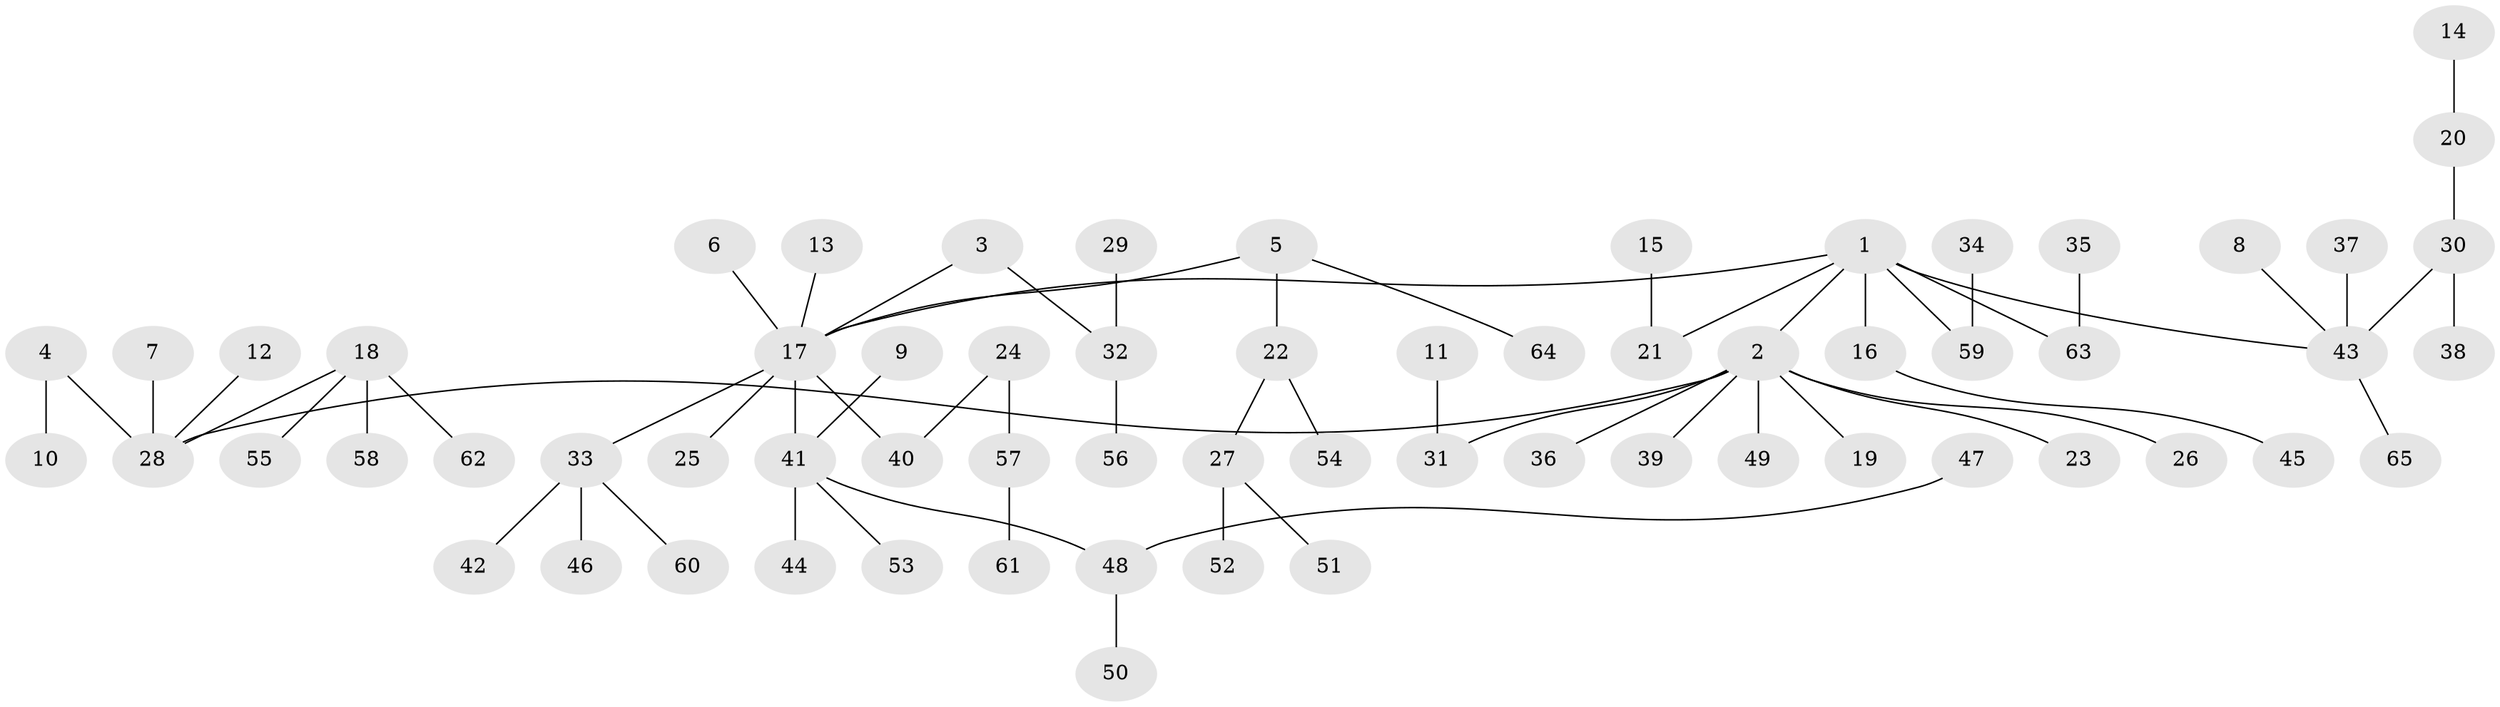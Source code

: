 // original degree distribution, {7: 0.015503875968992248, 4: 0.06976744186046512, 5: 0.015503875968992248, 6: 0.007751937984496124, 3: 0.11627906976744186, 2: 0.27906976744186046, 10: 0.007751937984496124, 1: 0.4883720930232558}
// Generated by graph-tools (version 1.1) at 2025/50/03/09/25 03:50:15]
// undirected, 65 vertices, 64 edges
graph export_dot {
graph [start="1"]
  node [color=gray90,style=filled];
  1;
  2;
  3;
  4;
  5;
  6;
  7;
  8;
  9;
  10;
  11;
  12;
  13;
  14;
  15;
  16;
  17;
  18;
  19;
  20;
  21;
  22;
  23;
  24;
  25;
  26;
  27;
  28;
  29;
  30;
  31;
  32;
  33;
  34;
  35;
  36;
  37;
  38;
  39;
  40;
  41;
  42;
  43;
  44;
  45;
  46;
  47;
  48;
  49;
  50;
  51;
  52;
  53;
  54;
  55;
  56;
  57;
  58;
  59;
  60;
  61;
  62;
  63;
  64;
  65;
  1 -- 2 [weight=1.0];
  1 -- 16 [weight=1.0];
  1 -- 17 [weight=1.0];
  1 -- 21 [weight=1.0];
  1 -- 43 [weight=1.0];
  1 -- 59 [weight=1.0];
  1 -- 63 [weight=1.0];
  2 -- 19 [weight=1.0];
  2 -- 23 [weight=1.0];
  2 -- 26 [weight=1.0];
  2 -- 28 [weight=1.0];
  2 -- 31 [weight=1.0];
  2 -- 36 [weight=1.0];
  2 -- 39 [weight=1.0];
  2 -- 49 [weight=1.0];
  3 -- 17 [weight=1.0];
  3 -- 32 [weight=1.0];
  4 -- 10 [weight=1.0];
  4 -- 28 [weight=1.0];
  5 -- 17 [weight=1.0];
  5 -- 22 [weight=1.0];
  5 -- 64 [weight=1.0];
  6 -- 17 [weight=1.0];
  7 -- 28 [weight=1.0];
  8 -- 43 [weight=1.0];
  9 -- 41 [weight=1.0];
  11 -- 31 [weight=1.0];
  12 -- 28 [weight=1.0];
  13 -- 17 [weight=1.0];
  14 -- 20 [weight=1.0];
  15 -- 21 [weight=1.0];
  16 -- 45 [weight=1.0];
  17 -- 25 [weight=1.0];
  17 -- 33 [weight=1.0];
  17 -- 40 [weight=1.0];
  17 -- 41 [weight=1.0];
  18 -- 28 [weight=1.0];
  18 -- 55 [weight=1.0];
  18 -- 58 [weight=1.0];
  18 -- 62 [weight=1.0];
  20 -- 30 [weight=1.0];
  22 -- 27 [weight=1.0];
  22 -- 54 [weight=1.0];
  24 -- 40 [weight=1.0];
  24 -- 57 [weight=1.0];
  27 -- 51 [weight=1.0];
  27 -- 52 [weight=1.0];
  29 -- 32 [weight=1.0];
  30 -- 38 [weight=1.0];
  30 -- 43 [weight=1.0];
  32 -- 56 [weight=1.0];
  33 -- 42 [weight=1.0];
  33 -- 46 [weight=1.0];
  33 -- 60 [weight=1.0];
  34 -- 59 [weight=1.0];
  35 -- 63 [weight=1.0];
  37 -- 43 [weight=1.0];
  41 -- 44 [weight=1.0];
  41 -- 48 [weight=1.0];
  41 -- 53 [weight=1.0];
  43 -- 65 [weight=1.0];
  47 -- 48 [weight=1.0];
  48 -- 50 [weight=1.0];
  57 -- 61 [weight=1.0];
}
